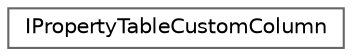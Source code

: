 digraph "Graphical Class Hierarchy"
{
 // INTERACTIVE_SVG=YES
 // LATEX_PDF_SIZE
  bgcolor="transparent";
  edge [fontname=Helvetica,fontsize=10,labelfontname=Helvetica,labelfontsize=10];
  node [fontname=Helvetica,fontsize=10,shape=box,height=0.2,width=0.4];
  rankdir="LR";
  Node0 [id="Node000000",label="IPropertyTableCustomColumn",height=0.2,width=0.4,color="grey40", fillcolor="white", style="filled",URL="$d0/deb/classIPropertyTableCustomColumn.html",tooltip=" "];
}
